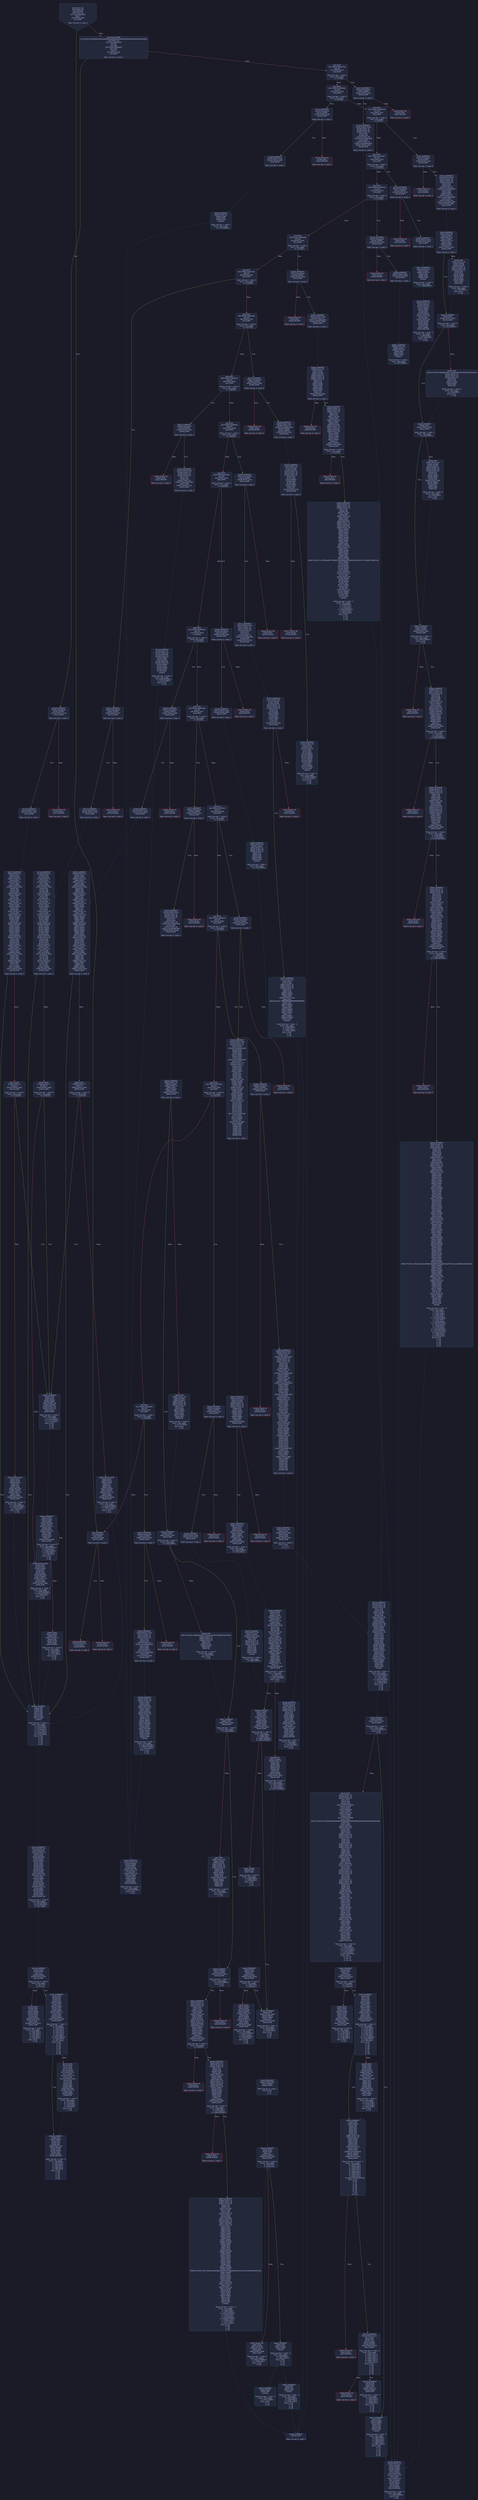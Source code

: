 digraph G {
    node [shape=box, style="filled, rounded", color="#565f89", fontcolor="#c0caf5", fontname="Helvetica", fillcolor="#24283b"];
    edge [color="#414868", fontcolor="#c0caf5", fontname="Helvetica"];
    bgcolor="#1a1b26";
    0 [ label = "[00] PUSH1 60
[02] PUSH1 40
[04] MSTORE
[05] PUSH1 04
[07] CALLDATASIZE
[08] LT
[09] PUSH2 00fb
[0c] JUMPI

Stack size req: 0, sizeΔ: 0
" shape = invhouse]
    1 [ label = "[0d] PUSH4 ffffffff
[12] PUSH29 0100000000000000000000000000000000000000000000000000000000
[30] PUSH1 00
[32] CALLDATALOAD
[33] DIV
[34] AND
[35] PUSH4 06fdde03
[3a] DUP2
[3b] EQ
[3c] PUSH2 010d
[3f] JUMPI

Stack size req: 0, sizeΔ: 1
"]
    2 [ label = "[40] DUP1
[41] PUSH4 095ea7b3
[46] EQ
[47] PUSH2 0197
[4a] JUMPI

Stack size req: 1, sizeΔ: 0
Entry->Op usage:
	0->70:EQ:1
"]
    3 [ label = "[4b] DUP1
[4c] PUSH4 18160ddd
[51] EQ
[52] PUSH2 01cd
[55] JUMPI

Stack size req: 1, sizeΔ: 0
Entry->Op usage:
	0->81:EQ:1
"]
    4 [ label = "[56] DUP1
[57] PUSH4 23b872dd
[5c] EQ
[5d] PUSH2 01f2
[60] JUMPI

Stack size req: 1, sizeΔ: 0
Entry->Op usage:
	0->92:EQ:1
"]
    5 [ label = "[61] DUP1
[62] PUSH4 313ce567
[67] EQ
[68] PUSH2 021a
[6b] JUMPI

Stack size req: 1, sizeΔ: 0
Entry->Op usage:
	0->103:EQ:1
"]
    6 [ label = "[6c] DUP1
[6d] PUSH4 41dbb51e
[72] EQ
[73] PUSH2 0243
[76] JUMPI

Stack size req: 1, sizeΔ: 0
Entry->Op usage:
	0->114:EQ:1
"]
    7 [ label = "[77] DUP1
[78] PUSH4 42966c68
[7d] EQ
[7e] PUSH2 0256
[81] JUMPI

Stack size req: 1, sizeΔ: 0
Entry->Op usage:
	0->125:EQ:1
"]
    8 [ label = "[82] DUP1
[83] PUSH4 5a3b7e42
[88] EQ
[89] PUSH2 026c
[8c] JUMPI

Stack size req: 1, sizeΔ: 0
Entry->Op usage:
	0->136:EQ:1
"]
    9 [ label = "[8d] DUP1
[8e] PUSH4 64eda74b
[93] EQ
[94] PUSH2 027f
[97] JUMPI

Stack size req: 1, sizeΔ: 0
Entry->Op usage:
	0->147:EQ:1
"]
    10 [ label = "[98] DUP1
[99] PUSH4 70a08231
[9e] EQ
[9f] PUSH2 0297
[a2] JUMPI

Stack size req: 1, sizeΔ: 0
Entry->Op usage:
	0->158:EQ:1
"]
    11 [ label = "[a3] DUP1
[a4] PUSH4 8348bfb9
[a9] EQ
[aa] PUSH2 02b6
[ad] JUMPI

Stack size req: 1, sizeΔ: 0
Entry->Op usage:
	0->169:EQ:1
"]
    12 [ label = "[ae] DUP1
[af] PUSH4 8da5cb5b
[b4] EQ
[b5] PUSH2 02d5
[b8] JUMPI

Stack size req: 1, sizeΔ: 0
Entry->Op usage:
	0->180:EQ:1
"]
    13 [ label = "[b9] DUP1
[ba] PUSH4 95d89b41
[bf] EQ
[c0] PUSH2 0304
[c3] JUMPI

Stack size req: 1, sizeΔ: 0
Entry->Op usage:
	0->191:EQ:1
"]
    14 [ label = "[c4] DUP1
[c5] PUSH4 a9059cbb
[ca] EQ
[cb] PUSH2 0317
[ce] JUMPI

Stack size req: 1, sizeΔ: 0
Entry->Op usage:
	0->202:EQ:1
"]
    15 [ label = "[cf] DUP1
[d0] PUSH4 c47f0027
[d5] EQ
[d6] PUSH2 0339
[d9] JUMPI

Stack size req: 1, sizeΔ: 0
Entry->Op usage:
	0->213:EQ:1
"]
    16 [ label = "[da] DUP1
[db] PUSH4 cae9ca51
[e0] EQ
[e1] PUSH2 038a
[e4] JUMPI

Stack size req: 1, sizeΔ: 0
Entry->Op usage:
	0->224:EQ:1
"]
    17 [ label = "[e5] DUP1
[e6] PUSH4 d2f1f189
[eb] EQ
[ec] PUSH2 03ef
[ef] JUMPI

Stack size req: 1, sizeΔ: 0
Entry->Op usage:
	0->235:EQ:1
"]
    18 [ label = "[f0] DUP1
[f1] PUSH4 dd62ed3e
[f6] EQ
[f7] PUSH2 0402
[fa] JUMPI

Stack size req: 1, sizeΔ: 0
Entry->Op usage:
	0->246:EQ:1
"]
    19 [ label = "[fb] JUMPDEST
[fc] CALLVALUE
[fd] ISZERO
[fe] PUSH2 0106
[0101] JUMPI

Stack size req: 0, sizeΔ: 0
"]
    20 [ label = "[0102] PUSH1 00
[0104] DUP1
[0105] REVERT

Stack size req: 0, sizeΔ: 0
" color = "red"]
    21 [ label = "[0106] JUMPDEST
[0107] PUSH1 00
[0109] DUP1
[010a] REVERT

Stack size req: 0, sizeΔ: 0
" color = "red"]
    22 [ label = "[010b] JUMPDEST
[010c] STOP

Stack size req: 0, sizeΔ: 0
" color = "darkblue"]
    23 [ label = "[010d] JUMPDEST
[010e] CALLVALUE
[010f] ISZERO
[0110] PUSH2 0118
[0113] JUMPI

Stack size req: 0, sizeΔ: 0
"]
    24 [ label = "[0114] PUSH1 00
[0116] DUP1
[0117] REVERT

Stack size req: 0, sizeΔ: 0
" color = "red"]
    25 [ label = "[0118] JUMPDEST
[0119] PUSH2 0120
[011c] PUSH2 0427
[011f] JUMP

Stack size req: 0, sizeΔ: 1
"]
    26 [ label = "[0120] JUMPDEST
[0121] PUSH1 40
[0123] MLOAD
[0124] PUSH1 20
[0126] DUP1
[0127] DUP3
[0128] MSTORE
[0129] DUP2
[012a] SWAP1
[012b] DUP2
[012c] ADD
[012d] DUP4
[012e] DUP2
[012f] DUP2
[0130] MLOAD
[0131] DUP2
[0132] MSTORE
[0133] PUSH1 20
[0135] ADD
[0136] SWAP2
[0137] POP
[0138] DUP1
[0139] MLOAD
[013a] SWAP1
[013b] PUSH1 20
[013d] ADD
[013e] SWAP1
[013f] DUP1
[0140] DUP4
[0141] DUP4
[0142] PUSH1 00

Stack size req: 1, sizeΔ: 9
Entry->Op usage:
	0->304:MLOAD:0
	0->313:MLOAD:0
	0->317:ADD:1
"]
    27 [ label = "[0144] JUMPDEST
[0145] DUP4
[0146] DUP2
[0147] LT
[0148] ISZERO
[0149] PUSH2 015c
[014c] JUMPI

Stack size req: 4, sizeΔ: 0
Entry->Op usage:
	0->327:LT:0
	3->327:LT:1
"]
    28 [ label = "[014d] DUP1
[014e] DUP3
[014f] ADD
[0150] MLOAD
[0151] DUP4
[0152] DUP3
[0153] ADD
[0154] MSTORE
[0155] PUSH1 20
[0157] ADD
[0158] PUSH2 0144
[015b] JUMP

Stack size req: 3, sizeΔ: 0
Entry->Op usage:
	0->335:ADD:1
	0->339:ADD:0
	0->343:ADD:1
	1->335:ADD:0
	2->339:ADD:1
Entry->Exit:
	0->😵
"]
    29 [ label = "[015c] JUMPDEST
[015d] POP
[015e] POP
[015f] POP
[0160] POP
[0161] SWAP1
[0162] POP
[0163] SWAP1
[0164] DUP2
[0165] ADD
[0166] SWAP1
[0167] PUSH1 1f
[0169] AND
[016a] DUP1
[016b] ISZERO
[016c] PUSH2 0189
[016f] JUMPI

Stack size req: 7, sizeΔ: -5
Entry->Op usage:
	0->349:POP:0
	1->350:POP:0
	2->351:POP:0
	3->352:POP:0
	4->357:ADD:0
	4->361:AND:1
	4->363:ISZERO:0
	5->354:POP:0
	6->357:ADD:1
Entry->Exit:
	0->😵
	1->😵
	2->😵
	3->😵
	4->0
	5->😵
	6->😵
"]
    30 [ label = "[0170] DUP1
[0171] DUP3
[0172] SUB
[0173] DUP1
[0174] MLOAD
[0175] PUSH1 01
[0177] DUP4
[0178] PUSH1 20
[017a] SUB
[017b] PUSH2 0100
[017e] EXP
[017f] SUB
[0180] NOT
[0181] AND
[0182] DUP2
[0183] MSTORE
[0184] PUSH1 20
[0186] ADD
[0187] SWAP2
[0188] POP

Stack size req: 2, sizeΔ: 0
Entry->Op usage:
	0->370:SUB:1
	0->378:SUB:1
	1->370:SUB:0
	1->392:POP:0
Entry->Exit:
	1->😵
"]
    31 [ label = "[0189] JUMPDEST
[018a] POP
[018b] SWAP3
[018c] POP
[018d] POP
[018e] POP
[018f] PUSH1 40
[0191] MLOAD
[0192] DUP1
[0193] SWAP2
[0194] SUB
[0195] SWAP1
[0196] RETURN

Stack size req: 5, sizeΔ: -5
Entry->Op usage:
	0->394:POP:0
	1->404:SUB:0
	2->397:POP:0
	3->398:POP:0
	4->396:POP:0
Entry->Exit:
	0->😵
	1->😵
	2->😵
	3->😵
	4->😵
" color = "darkblue"]
    32 [ label = "[0197] JUMPDEST
[0198] CALLVALUE
[0199] ISZERO
[019a] PUSH2 01a2
[019d] JUMPI

Stack size req: 0, sizeΔ: 0
"]
    33 [ label = "[019e] PUSH1 00
[01a0] DUP1
[01a1] REVERT

Stack size req: 0, sizeΔ: 0
" color = "red"]
    34 [ label = "[01a2] JUMPDEST
[01a3] PUSH2 01b9
[01a6] PUSH1 01
[01a8] PUSH1 a0
[01aa] PUSH1 02
[01ac] EXP
[01ad] SUB
[01ae] PUSH1 04
[01b0] CALLDATALOAD
[01b1] AND
[01b2] PUSH1 24
[01b4] CALLDATALOAD
[01b5] PUSH2 04c5
[01b8] JUMP

Stack size req: 0, sizeΔ: 3
"]
    35 [ label = "[01b9] JUMPDEST
[01ba] PUSH1 40
[01bc] MLOAD
[01bd] SWAP1
[01be] ISZERO
[01bf] ISZERO
[01c0] DUP2
[01c1] MSTORE
[01c2] PUSH1 20
[01c4] ADD
[01c5] PUSH1 40
[01c7] MLOAD
[01c8] DUP1
[01c9] SWAP2
[01ca] SUB
[01cb] SWAP1
[01cc] RETURN

Stack size req: 1, sizeΔ: -1
Entry->Op usage:
	0->446:ISZERO:0
Entry->Exit:
	0->😵
" color = "darkblue"]
    36 [ label = "[01cd] JUMPDEST
[01ce] CALLVALUE
[01cf] ISZERO
[01d0] PUSH2 01d8
[01d3] JUMPI

Stack size req: 0, sizeΔ: 0
"]
    37 [ label = "[01d4] PUSH1 00
[01d6] DUP1
[01d7] REVERT

Stack size req: 0, sizeΔ: 0
" color = "red"]
    38 [ label = "[01d8] JUMPDEST
[01d9] PUSH2 01e0
[01dc] PUSH2 04f5
[01df] JUMP

Stack size req: 0, sizeΔ: 1
"]
    39 [ label = "[01e0] JUMPDEST
[01e1] PUSH1 40
[01e3] MLOAD
[01e4] SWAP1
[01e5] DUP2
[01e6] MSTORE
[01e7] PUSH1 20
[01e9] ADD
[01ea] PUSH1 40
[01ec] MLOAD
[01ed] DUP1
[01ee] SWAP2
[01ef] SUB
[01f0] SWAP1
[01f1] RETURN

Stack size req: 1, sizeΔ: -1
Entry->Op usage:
	0->486:MSTORE:1
Entry->Exit:
	0->😵
" color = "darkblue"]
    40 [ label = "[01f2] JUMPDEST
[01f3] CALLVALUE
[01f4] ISZERO
[01f5] PUSH2 01fd
[01f8] JUMPI

Stack size req: 0, sizeΔ: 0
"]
    41 [ label = "[01f9] PUSH1 00
[01fb] DUP1
[01fc] REVERT

Stack size req: 0, sizeΔ: 0
" color = "red"]
    42 [ label = "[01fd] JUMPDEST
[01fe] PUSH2 01b9
[0201] PUSH1 01
[0203] PUSH1 a0
[0205] PUSH1 02
[0207] EXP
[0208] SUB
[0209] PUSH1 04
[020b] CALLDATALOAD
[020c] DUP2
[020d] AND
[020e] SWAP1
[020f] PUSH1 24
[0211] CALLDATALOAD
[0212] AND
[0213] PUSH1 44
[0215] CALLDATALOAD
[0216] PUSH2 04fb
[0219] JUMP

Stack size req: 0, sizeΔ: 4
"]
    43 [ label = "[021a] JUMPDEST
[021b] CALLVALUE
[021c] ISZERO
[021d] PUSH2 0225
[0220] JUMPI

Stack size req: 0, sizeΔ: 0
"]
    44 [ label = "[0221] PUSH1 00
[0223] DUP1
[0224] REVERT

Stack size req: 0, sizeΔ: 0
" color = "red"]
    45 [ label = "[0225] JUMPDEST
[0226] PUSH2 022d
[0229] PUSH2 067c
[022c] JUMP

Stack size req: 0, sizeΔ: 1
"]
    46 [ label = "[022d] JUMPDEST
[022e] PUSH1 40
[0230] MLOAD
[0231] PUSH1 ff
[0233] SWAP1
[0234] SWAP2
[0235] AND
[0236] DUP2
[0237] MSTORE
[0238] PUSH1 20
[023a] ADD
[023b] PUSH1 40
[023d] MLOAD
[023e] DUP1
[023f] SWAP2
[0240] SUB
[0241] SWAP1
[0242] RETURN

Stack size req: 1, sizeΔ: -1
Entry->Op usage:
	0->565:AND:0
	0->567:MSTORE:1
Entry->Exit:
	0->😵
" color = "darkblue"]
    47 [ label = "[0243] JUMPDEST
[0244] CALLVALUE
[0245] ISZERO
[0246] PUSH2 024e
[0249] JUMPI

Stack size req: 0, sizeΔ: 0
"]
    48 [ label = "[024a] PUSH1 00
[024c] DUP1
[024d] REVERT

Stack size req: 0, sizeΔ: 0
" color = "red"]
    49 [ label = "[024e] JUMPDEST
[024f] PUSH2 01b9
[0252] PUSH2 0685
[0255] JUMP

Stack size req: 0, sizeΔ: 1
"]
    50 [ label = "[0256] JUMPDEST
[0257] CALLVALUE
[0258] ISZERO
[0259] PUSH2 0261
[025c] JUMPI

Stack size req: 0, sizeΔ: 0
"]
    51 [ label = "[025d] PUSH1 00
[025f] DUP1
[0260] REVERT

Stack size req: 0, sizeΔ: 0
" color = "red"]
    52 [ label = "[0261] JUMPDEST
[0262] PUSH2 01b9
[0265] PUSH1 04
[0267] CALLDATALOAD
[0268] PUSH2 068e
[026b] JUMP

Stack size req: 0, sizeΔ: 2
"]
    53 [ label = "[026c] JUMPDEST
[026d] CALLVALUE
[026e] ISZERO
[026f] PUSH2 0277
[0272] JUMPI

Stack size req: 0, sizeΔ: 0
"]
    54 [ label = "[0273] PUSH1 00
[0275] DUP1
[0276] REVERT

Stack size req: 0, sizeΔ: 0
" color = "red"]
    55 [ label = "[0277] JUMPDEST
[0278] PUSH2 0120
[027b] PUSH2 0735
[027e] JUMP

Stack size req: 0, sizeΔ: 1
"]
    56 [ label = "[027f] JUMPDEST
[0280] CALLVALUE
[0281] ISZERO
[0282] PUSH2 028a
[0285] JUMPI

Stack size req: 0, sizeΔ: 0
"]
    57 [ label = "[0286] PUSH1 00
[0288] DUP1
[0289] REVERT

Stack size req: 0, sizeΔ: 0
" color = "red"]
    58 [ label = "[028a] JUMPDEST
[028b] PUSH2 010b
[028e] PUSH1 04
[0290] CALLDATALOAD
[0291] ISZERO
[0292] ISZERO
[0293] PUSH2 07a0
[0296] JUMP

Stack size req: 0, sizeΔ: 2
"]
    59 [ label = "[0297] JUMPDEST
[0298] CALLVALUE
[0299] ISZERO
[029a] PUSH2 02a2
[029d] JUMPI

Stack size req: 0, sizeΔ: 0
"]
    60 [ label = "[029e] PUSH1 00
[02a0] DUP1
[02a1] REVERT

Stack size req: 0, sizeΔ: 0
" color = "red"]
    61 [ label = "[02a2] JUMPDEST
[02a3] PUSH2 01e0
[02a6] PUSH1 01
[02a8] PUSH1 a0
[02aa] PUSH1 02
[02ac] EXP
[02ad] SUB
[02ae] PUSH1 04
[02b0] CALLDATALOAD
[02b1] AND
[02b2] PUSH2 07ce
[02b5] JUMP

Stack size req: 0, sizeΔ: 2
"]
    62 [ label = "[02b6] JUMPDEST
[02b7] CALLVALUE
[02b8] ISZERO
[02b9] PUSH2 02c1
[02bc] JUMPI

Stack size req: 0, sizeΔ: 0
"]
    63 [ label = "[02bd] PUSH1 00
[02bf] DUP1
[02c0] REVERT

Stack size req: 0, sizeΔ: 0
" color = "red"]
    64 [ label = "[02c1] JUMPDEST
[02c2] PUSH2 010b
[02c5] PUSH1 01
[02c7] PUSH1 a0
[02c9] PUSH1 02
[02cb] EXP
[02cc] SUB
[02cd] PUSH1 04
[02cf] CALLDATALOAD
[02d0] AND
[02d1] PUSH2 07e0
[02d4] JUMP

Stack size req: 0, sizeΔ: 2
"]
    65 [ label = "[02d5] JUMPDEST
[02d6] CALLVALUE
[02d7] ISZERO
[02d8] PUSH2 02e0
[02db] JUMPI

Stack size req: 0, sizeΔ: 0
"]
    66 [ label = "[02dc] PUSH1 00
[02de] DUP1
[02df] REVERT

Stack size req: 0, sizeΔ: 0
" color = "red"]
    67 [ label = "[02e0] JUMPDEST
[02e1] PUSH2 02e8
[02e4] PUSH2 0830
[02e7] JUMP

Stack size req: 0, sizeΔ: 1
"]
    68 [ label = "[02e8] JUMPDEST
[02e9] PUSH1 40
[02eb] MLOAD
[02ec] PUSH1 01
[02ee] PUSH1 a0
[02f0] PUSH1 02
[02f2] EXP
[02f3] SUB
[02f4] SWAP1
[02f5] SWAP2
[02f6] AND
[02f7] DUP2
[02f8] MSTORE
[02f9] PUSH1 20
[02fb] ADD
[02fc] PUSH1 40
[02fe] MLOAD
[02ff] DUP1
[0300] SWAP2
[0301] SUB
[0302] SWAP1
[0303] RETURN

Stack size req: 1, sizeΔ: -1
Entry->Op usage:
	0->758:AND:0
	0->760:MSTORE:1
Entry->Exit:
	0->😵
" color = "darkblue"]
    69 [ label = "[0304] JUMPDEST
[0305] CALLVALUE
[0306] ISZERO
[0307] PUSH2 030f
[030a] JUMPI

Stack size req: 0, sizeΔ: 0
"]
    70 [ label = "[030b] PUSH1 00
[030d] DUP1
[030e] REVERT

Stack size req: 0, sizeΔ: 0
" color = "red"]
    71 [ label = "[030f] JUMPDEST
[0310] PUSH2 0120
[0313] PUSH2 083f
[0316] JUMP

Stack size req: 0, sizeΔ: 1
"]
    72 [ label = "[0317] JUMPDEST
[0318] CALLVALUE
[0319] ISZERO
[031a] PUSH2 0322
[031d] JUMPI

Stack size req: 0, sizeΔ: 0
"]
    73 [ label = "[031e] PUSH1 00
[0320] DUP1
[0321] REVERT

Stack size req: 0, sizeΔ: 0
" color = "red"]
    74 [ label = "[0322] JUMPDEST
[0323] PUSH2 010b
[0326] PUSH1 01
[0328] PUSH1 a0
[032a] PUSH1 02
[032c] EXP
[032d] SUB
[032e] PUSH1 04
[0330] CALLDATALOAD
[0331] AND
[0332] PUSH1 24
[0334] CALLDATALOAD
[0335] PUSH2 08aa
[0338] JUMP

Stack size req: 0, sizeΔ: 3
"]
    75 [ label = "[0339] JUMPDEST
[033a] CALLVALUE
[033b] ISZERO
[033c] PUSH2 0344
[033f] JUMPI

Stack size req: 0, sizeΔ: 0
"]
    76 [ label = "[0340] PUSH1 00
[0342] DUP1
[0343] REVERT

Stack size req: 0, sizeΔ: 0
" color = "red"]
    77 [ label = "[0344] JUMPDEST
[0345] PUSH2 010b
[0348] PUSH1 04
[034a] PUSH1 24
[034c] DUP2
[034d] CALLDATALOAD
[034e] DUP2
[034f] DUP2
[0350] ADD
[0351] SWAP1
[0352] DUP4
[0353] ADD
[0354] CALLDATALOAD
[0355] DUP1
[0356] PUSH1 20
[0358] PUSH1 1f
[035a] DUP3
[035b] ADD
[035c] DUP2
[035d] SWAP1
[035e] DIV
[035f] DUP2
[0360] MUL
[0361] ADD
[0362] PUSH1 40
[0364] MLOAD
[0365] SWAP1
[0366] DUP2
[0367] ADD
[0368] PUSH1 40
[036a] MSTORE
[036b] DUP2
[036c] DUP2
[036d] MSTORE
[036e] SWAP3
[036f] SWAP2
[0370] SWAP1
[0371] PUSH1 20
[0373] DUP5
[0374] ADD
[0375] DUP4
[0376] DUP4
[0377] DUP1
[0378] DUP3
[0379] DUP5
[037a] CALLDATACOPY
[037b] POP
[037c] SWAP5
[037d] SWAP7
[037e] POP
[037f] PUSH2 09d0
[0382] SWAP6
[0383] POP
[0384] POP
[0385] POP
[0386] POP
[0387] POP
[0388] POP
[0389] JUMP

Stack size req: 0, sizeΔ: 2
"]
    78 [ label = "[038a] JUMPDEST
[038b] CALLVALUE
[038c] ISZERO
[038d] PUSH2 0395
[0390] JUMPI

Stack size req: 0, sizeΔ: 0
"]
    79 [ label = "[0391] PUSH1 00
[0393] DUP1
[0394] REVERT

Stack size req: 0, sizeΔ: 0
" color = "red"]
    80 [ label = "[0395] JUMPDEST
[0396] PUSH2 01b9
[0399] PUSH1 04
[039b] DUP1
[039c] CALLDATALOAD
[039d] PUSH1 01
[039f] PUSH1 a0
[03a1] PUSH1 02
[03a3] EXP
[03a4] SUB
[03a5] AND
[03a6] SWAP1
[03a7] PUSH1 24
[03a9] DUP1
[03aa] CALLDATALOAD
[03ab] SWAP2
[03ac] SWAP1
[03ad] PUSH1 64
[03af] SWAP1
[03b0] PUSH1 44
[03b2] CALLDATALOAD
[03b3] SWAP1
[03b4] DUP2
[03b5] ADD
[03b6] SWAP1
[03b7] DUP4
[03b8] ADD
[03b9] CALLDATALOAD
[03ba] DUP1
[03bb] PUSH1 20
[03bd] PUSH1 1f
[03bf] DUP3
[03c0] ADD
[03c1] DUP2
[03c2] SWAP1
[03c3] DIV
[03c4] DUP2
[03c5] MUL
[03c6] ADD
[03c7] PUSH1 40
[03c9] MLOAD
[03ca] SWAP1
[03cb] DUP2
[03cc] ADD
[03cd] PUSH1 40
[03cf] MSTORE
[03d0] DUP2
[03d1] DUP2
[03d2] MSTORE
[03d3] SWAP3
[03d4] SWAP2
[03d5] SWAP1
[03d6] PUSH1 20
[03d8] DUP5
[03d9] ADD
[03da] DUP4
[03db] DUP4
[03dc] DUP1
[03dd] DUP3
[03de] DUP5
[03df] CALLDATACOPY
[03e0] POP
[03e1] SWAP5
[03e2] SWAP7
[03e3] POP
[03e4] PUSH2 0a02
[03e7] SWAP6
[03e8] POP
[03e9] POP
[03ea] POP
[03eb] POP
[03ec] POP
[03ed] POP
[03ee] JUMP

Stack size req: 0, sizeΔ: 4
"]
    81 [ label = "[03ef] JUMPDEST
[03f0] CALLVALUE
[03f1] ISZERO
[03f2] PUSH2 03fa
[03f5] JUMPI

Stack size req: 0, sizeΔ: 0
"]
    82 [ label = "[03f6] PUSH1 00
[03f8] DUP1
[03f9] REVERT

Stack size req: 0, sizeΔ: 0
" color = "red"]
    83 [ label = "[03fa] JUMPDEST
[03fb] PUSH2 02e8
[03fe] PUSH2 0b34
[0401] JUMP

Stack size req: 0, sizeΔ: 1
"]
    84 [ label = "[0402] JUMPDEST
[0403] CALLVALUE
[0404] ISZERO
[0405] PUSH2 040d
[0408] JUMPI

Stack size req: 0, sizeΔ: 0
"]
    85 [ label = "[0409] PUSH1 00
[040b] DUP1
[040c] REVERT

Stack size req: 0, sizeΔ: 0
" color = "red"]
    86 [ label = "[040d] JUMPDEST
[040e] PUSH2 01e0
[0411] PUSH1 01
[0413] PUSH1 a0
[0415] PUSH1 02
[0417] EXP
[0418] SUB
[0419] PUSH1 04
[041b] CALLDATALOAD
[041c] DUP2
[041d] AND
[041e] SWAP1
[041f] PUSH1 24
[0421] CALLDATALOAD
[0422] AND
[0423] PUSH2 0b48
[0426] JUMP

Stack size req: 0, sizeΔ: 3
"]
    87 [ label = "[0427] JUMPDEST
[0428] PUSH1 02
[042a] DUP1
[042b] SLOAD
[042c] PUSH1 01
[042e] DUP2
[042f] PUSH1 01
[0431] AND
[0432] ISZERO
[0433] PUSH2 0100
[0436] MUL
[0437] SUB
[0438] AND
[0439] PUSH1 02
[043b] SWAP1
[043c] DIV
[043d] DUP1
[043e] PUSH1 1f
[0440] ADD
[0441] PUSH1 20
[0443] DUP1
[0444] SWAP2
[0445] DIV
[0446] MUL
[0447] PUSH1 20
[0449] ADD
[044a] PUSH1 40
[044c] MLOAD
[044d] SWAP1
[044e] DUP2
[044f] ADD
[0450] PUSH1 40
[0452] MSTORE
[0453] DUP1
[0454] SWAP3
[0455] SWAP2
[0456] SWAP1
[0457] DUP2
[0458] DUP2
[0459] MSTORE
[045a] PUSH1 20
[045c] ADD
[045d] DUP3
[045e] DUP1
[045f] SLOAD
[0460] PUSH1 01
[0462] DUP2
[0463] PUSH1 01
[0465] AND
[0466] ISZERO
[0467] PUSH2 0100
[046a] MUL
[046b] SUB
[046c] AND
[046d] PUSH1 02
[046f] SWAP1
[0470] DIV
[0471] DUP1
[0472] ISZERO
[0473] PUSH2 04bd
[0476] JUMPI

Stack size req: 0, sizeΔ: 6
"]
    88 [ label = "[0477] DUP1
[0478] PUSH1 1f
[047a] LT
[047b] PUSH2 0492
[047e] JUMPI

Stack size req: 1, sizeΔ: 0
Entry->Op usage:
	0->1146:LT:1
"]
    89 [ label = "[047f] PUSH2 0100
[0482] DUP1
[0483] DUP4
[0484] SLOAD
[0485] DIV
[0486] MUL
[0487] DUP4
[0488] MSTORE
[0489] SWAP2
[048a] PUSH1 20
[048c] ADD
[048d] SWAP2
[048e] PUSH2 04bd
[0491] JUMP

Stack size req: 3, sizeΔ: 0
Entry->Op usage:
	1->1156:SLOAD:0
	2->1160:MSTORE:0
	2->1164:ADD:1
Entry->Exit:
	2->😵
"]
    90 [ label = "[0492] JUMPDEST
[0493] DUP3
[0494] ADD
[0495] SWAP2
[0496] SWAP1
[0497] PUSH1 00
[0499] MSTORE
[049a] PUSH1 20
[049c] PUSH1 00
[049e] SHA3
[049f] SWAP1

Stack size req: 3, sizeΔ: 0
Entry->Op usage:
	0->1172:ADD:1
	1->1177:MSTORE:1
	2->1172:ADD:0
Entry->Exit:
	0->😵
	1->😵
	2->0
"]
    91 [ label = "[04a0] JUMPDEST
[04a1] DUP2
[04a2] SLOAD
[04a3] DUP2
[04a4] MSTORE
[04a5] SWAP1
[04a6] PUSH1 01
[04a8] ADD
[04a9] SWAP1
[04aa] PUSH1 20
[04ac] ADD
[04ad] DUP1
[04ae] DUP4
[04af] GT
[04b0] PUSH2 04a0
[04b3] JUMPI

Stack size req: 3, sizeΔ: 0
Entry->Op usage:
	0->1188:MSTORE:0
	0->1196:ADD:1
	1->1186:SLOAD:0
	1->1192:ADD:1
	2->1199:GT:0
Entry->Exit:
	0->😵
	1->😵
"]
    92 [ label = "[04b4] DUP3
[04b5] SWAP1
[04b6] SUB
[04b7] PUSH1 1f
[04b9] AND
[04ba] DUP3
[04bb] ADD
[04bc] SWAP2

Stack size req: 3, sizeΔ: 0
Entry->Op usage:
	0->1206:SUB:0
	2->1206:SUB:1
	2->1211:ADD:0
Entry->Exit:
	0->😵
	2->0
"]
    93 [ label = "[04bd] JUMPDEST
[04be] POP
[04bf] POP
[04c0] POP
[04c1] POP
[04c2] POP
[04c3] DUP2
[04c4] JUMP
Indirect!

Stack size req: 7, sizeΔ: -5
Entry->Op usage:
	0->1214:POP:0
	1->1215:POP:0
	2->1216:POP:0
	3->1217:POP:0
	4->1218:POP:0
	6->1220:JUMP:0
Entry->Exit:
	0->😵
	1->😵
	2->😵
	3->😵
	4->😵
" color = "teal"]
    94 [ label = "[04c5] JUMPDEST
[04c6] PUSH1 01
[04c8] PUSH1 a0
[04ca] PUSH1 02
[04cc] EXP
[04cd] SUB
[04ce] CALLER
[04cf] DUP2
[04d0] AND
[04d1] PUSH1 00
[04d3] SWAP1
[04d4] DUP2
[04d5] MSTORE
[04d6] PUSH1 08
[04d8] PUSH1 20
[04da] SWAP1
[04db] DUP2
[04dc] MSTORE
[04dd] PUSH1 40
[04df] DUP1
[04e0] DUP4
[04e1] SHA3
[04e2] SWAP4
[04e3] DUP7
[04e4] AND
[04e5] DUP4
[04e6] MSTORE
[04e7] SWAP3
[04e8] SWAP1
[04e9] MSTORE
[04ea] SHA3
[04eb] DUP2
[04ec] SWAP1
[04ed] SSTORE
[04ee] PUSH1 01
[04f0] SWAP3
[04f1] SWAP2
[04f2] POP
[04f3] POP
[04f4] JUMP
Indirect!

Stack size req: 3, sizeΔ: -2
Entry->Op usage:
	0->1261:SSTORE:1
	0->1267:POP:0
	1->1252:AND:0
	1->1254:MSTORE:1
	1->1266:POP:0
	2->1268:JUMP:0
Entry->Exit:
	0->😵
	1->😵
	2->😵
" color = "teal"]
    95 [ label = "[04f5] JUMPDEST
[04f6] PUSH1 05
[04f8] SLOAD
[04f9] DUP2
[04fa] JUMP
Indirect!

Stack size req: 1, sizeΔ: 1
Entry->Op usage:
	0->1274:JUMP:0
" color = "teal"]
    96 [ label = "[04fb] JUMPDEST
[04fc] PUSH1 06
[04fe] SLOAD
[04ff] PUSH1 00
[0501] SWAP1
[0502] PUSH1 ff
[0504] AND
[0505] ISZERO
[0506] DUP1
[0507] PUSH2 051e
[050a] JUMPI

Stack size req: 0, sizeΔ: 2
"]
    97 [ label = "[050b] POP
[050c] PUSH1 00
[050e] SLOAD
[050f] CALLER
[0510] PUSH1 01
[0512] PUSH1 a0
[0514] PUSH1 02
[0516] EXP
[0517] SUB
[0518] SWAP1
[0519] DUP2
[051a] AND
[051b] SWAP2
[051c] AND
[051d] EQ

Stack size req: 1, sizeΔ: 0
Entry->Op usage:
	0->1291:POP:0
Entry->Exit:
	0->😵
"]
    98 [ label = "[051e] JUMPDEST
[051f] DUP1
[0520] PUSH2 0545
[0523] JUMPI

Stack size req: 1, sizeΔ: 0
Entry->Op usage:
	0->1315:JUMPI:1
"]
    99 [ label = "[0524] POP
[0525] PUSH20 0a6d9df476577c0d4a24eb50220fad007e444db8
[053a] PUSH1 01
[053c] PUSH1 a0
[053e] PUSH1 02
[0540] EXP
[0541] SUB
[0542] CALLER
[0543] AND
[0544] EQ

Stack size req: 1, sizeΔ: 0
Entry->Op usage:
	0->1316:POP:0
Entry->Exit:
	0->😵
"]
    100 [ label = "[0545] JUMPDEST
[0546] DUP1
[0547] PUSH2 0563
[054a] JUMPI

Stack size req: 1, sizeΔ: 0
Entry->Op usage:
	0->1354:JUMPI:1
"]
    101 [ label = "[054b] POP
[054c] PUSH1 06
[054e] SLOAD
[054f] CALLER
[0550] PUSH1 01
[0552] PUSH1 a0
[0554] PUSH1 02
[0556] EXP
[0557] SUB
[0558] SWAP1
[0559] DUP2
[055a] AND
[055b] PUSH2 0100
[055e] SWAP1
[055f] SWAP3
[0560] DIV
[0561] AND
[0562] EQ

Stack size req: 1, sizeΔ: 0
Entry->Op usage:
	0->1355:POP:0
Entry->Exit:
	0->😵
"]
    102 [ label = "[0563] JUMPDEST
[0564] ISZERO
[0565] ISZERO
[0566] PUSH2 056e
[0569] JUMPI

Stack size req: 1, sizeΔ: -1
Entry->Op usage:
	0->1380:ISZERO:0
Entry->Exit:
	0->😵
"]
    103 [ label = "[056a] PUSH1 00
[056c] DUP1
[056d] REVERT

Stack size req: 0, sizeΔ: 0
" color = "red"]
    104 [ label = "[056e] JUMPDEST
[056f] PUSH1 01
[0571] PUSH1 a0
[0573] PUSH1 02
[0575] EXP
[0576] SUB
[0577] DUP5
[0578] AND
[0579] PUSH1 00
[057b] SWAP1
[057c] DUP2
[057d] MSTORE
[057e] PUSH1 07
[0580] PUSH1 20
[0582] MSTORE
[0583] PUSH1 40
[0585] SWAP1
[0586] SHA3
[0587] SLOAD
[0588] DUP3
[0589] SWAP1
[058a] LT
[058b] ISZERO
[058c] PUSH2 0594
[058f] JUMPI

Stack size req: 4, sizeΔ: 0
Entry->Op usage:
	1->1418:LT:1
	3->1400:AND:0
	3->1405:MSTORE:1
"]
    105 [ label = "[0590] PUSH1 00
[0592] DUP1
[0593] REVERT

Stack size req: 0, sizeΔ: 0
" color = "red"]
    106 [ label = "[0594] JUMPDEST
[0595] PUSH1 01
[0597] PUSH1 a0
[0599] PUSH1 02
[059b] EXP
[059c] SUB
[059d] DUP4
[059e] AND
[059f] PUSH1 00
[05a1] SWAP1
[05a2] DUP2
[05a3] MSTORE
[05a4] PUSH1 07
[05a6] PUSH1 20
[05a8] MSTORE
[05a9] PUSH1 40
[05ab] SWAP1
[05ac] SHA3
[05ad] SLOAD
[05ae] DUP3
[05af] DUP2
[05b0] ADD
[05b1] LT
[05b2] ISZERO
[05b3] PUSH2 05bb
[05b6] JUMPI

Stack size req: 3, sizeΔ: 0
Entry->Op usage:
	1->1456:ADD:1
	2->1438:AND:0
	2->1443:MSTORE:1
"]
    107 [ label = "[05b7] PUSH1 00
[05b9] DUP1
[05ba] REVERT

Stack size req: 0, sizeΔ: 0
" color = "red"]
    108 [ label = "[05bb] JUMPDEST
[05bc] PUSH1 01
[05be] PUSH1 a0
[05c0] PUSH1 02
[05c2] EXP
[05c3] SUB
[05c4] DUP1
[05c5] DUP6
[05c6] AND
[05c7] PUSH1 00
[05c9] SWAP1
[05ca] DUP2
[05cb] MSTORE
[05cc] PUSH1 08
[05ce] PUSH1 20
[05d0] SWAP1
[05d1] DUP2
[05d2] MSTORE
[05d3] PUSH1 40
[05d5] DUP1
[05d6] DUP4
[05d7] SHA3
[05d8] CALLER
[05d9] SWAP1
[05da] SWAP5
[05db] AND
[05dc] DUP4
[05dd] MSTORE
[05de] SWAP3
[05df] SWAP1
[05e0] MSTORE
[05e1] SHA3
[05e2] SLOAD
[05e3] DUP3
[05e4] GT
[05e5] ISZERO
[05e6] PUSH2 05ee
[05e9] JUMPI

Stack size req: 4, sizeΔ: 0
Entry->Op usage:
	1->1508:GT:0
	3->1478:AND:0
	3->1483:MSTORE:1
"]
    109 [ label = "[05ea] PUSH1 00
[05ec] DUP1
[05ed] REVERT

Stack size req: 0, sizeΔ: 0
" color = "red"]
    110 [ label = "[05ee] JUMPDEST
[05ef] PUSH1 01
[05f1] PUSH1 a0
[05f3] PUSH1 02
[05f5] EXP
[05f6] SUB
[05f7] DUP1
[05f8] DUP6
[05f9] AND
[05fa] PUSH1 00
[05fc] DUP2
[05fd] DUP2
[05fe] MSTORE
[05ff] PUSH1 07
[0601] PUSH1 20
[0603] SWAP1
[0604] DUP2
[0605] MSTORE
[0606] PUSH1 40
[0608] DUP1
[0609] DUP4
[060a] SHA3
[060b] DUP1
[060c] SLOAD
[060d] DUP9
[060e] SWAP1
[060f] SUB
[0610] SWAP1
[0611] SSTORE
[0612] DUP8
[0613] DUP6
[0614] AND
[0615] DUP1
[0616] DUP5
[0617] MSTORE
[0618] DUP2
[0619] DUP5
[061a] SHA3
[061b] DUP1
[061c] SLOAD
[061d] DUP10
[061e] ADD
[061f] SWAP1
[0620] SSTORE
[0621] DUP5
[0622] DUP5
[0623] MSTORE
[0624] PUSH1 08
[0626] DUP4
[0627] MSTORE
[0628] DUP2
[0629] DUP5
[062a] SHA3
[062b] CALLER
[062c] SWAP1
[062d] SWAP7
[062e] AND
[062f] DUP5
[0630] MSTORE
[0631] SWAP5
[0632] SWAP1
[0633] SWAP2
[0634] MSTORE
[0635] SWAP1
[0636] DUP2
[0637] SWAP1
[0638] SHA3
[0639] DUP1
[063a] SLOAD
[063b] DUP7
[063c] SWAP1
[063d] SUB
[063e] SWAP1
[063f] SSTORE
[0640] PUSH32 ddf252ad1be2c89b69c2b068fc378daa952ba7f163c4a11628f55a4df523b3ef
[0661] SWAP1
[0662] DUP6
[0663] SWAP1
[0664] MLOAD
[0665] SWAP1
[0666] DUP2
[0667] MSTORE
[0668] PUSH1 20
[066a] ADD
[066b] PUSH1 40
[066d] MLOAD
[066e] DUP1
[066f] SWAP2
[0670] SUB
[0671] SWAP1
[0672] LOG3
[0673] POP
[0674] PUSH1 01
[0676] SWAP4
[0677] SWAP3
[0678] POP
[0679] POP
[067a] POP
[067b] JUMP
Indirect!

Stack size req: 5, sizeΔ: -4
Entry->Op usage:
	0->1651:POP:0
	1->1551:SUB:1
	1->1566:ADD:0
	1->1597:SUB:1
	1->1639:MSTORE:1
	1->1657:POP:0
	2->1556:AND:1
	2->1559:MSTORE:1
	2->1650:LOG3:4
	2->1658:POP:0
	3->1529:AND:0
	3->1534:MSTORE:1
	3->1571:MSTORE:1
	3->1650:LOG3:3
	3->1656:POP:0
	4->1659:JUMP:0
Entry->Exit:
	0->😵
	1->😵
	2->😵
	3->😵
	4->😵
" color = "teal"]
    111 [ label = "[067c] JUMPDEST
[067d] PUSH1 04
[067f] SLOAD
[0680] PUSH1 ff
[0682] AND
[0683] DUP2
[0684] JUMP
Indirect!

Stack size req: 1, sizeΔ: 1
Entry->Op usage:
	0->1668:JUMP:0
" color = "teal"]
    112 [ label = "[0685] JUMPDEST
[0686] PUSH1 06
[0688] SLOAD
[0689] PUSH1 ff
[068b] AND
[068c] DUP2
[068d] JUMP
Indirect!

Stack size req: 1, sizeΔ: 1
Entry->Op usage:
	0->1677:JUMP:0
" color = "teal"]
    113 [ label = "[068e] JUMPDEST
[068f] PUSH1 00
[0691] DUP1
[0692] SLOAD
[0693] CALLER
[0694] PUSH1 01
[0696] PUSH1 a0
[0698] PUSH1 02
[069a] EXP
[069b] SUB
[069c] SWAP1
[069d] DUP2
[069e] AND
[069f] SWAP2
[06a0] AND
[06a1] EQ
[06a2] PUSH2 06aa
[06a5] JUMPI

Stack size req: 0, sizeΔ: 1
"]
    114 [ label = "[06a6] PUSH1 00
[06a8] DUP1
[06a9] REVERT

Stack size req: 0, sizeΔ: 0
" color = "red"]
    115 [ label = "[06aa] JUMPDEST
[06ab] PUSH1 01
[06ad] PUSH1 a0
[06af] PUSH1 02
[06b1] EXP
[06b2] SUB
[06b3] CALLER
[06b4] AND
[06b5] PUSH1 00
[06b7] SWAP1
[06b8] DUP2
[06b9] MSTORE
[06ba] PUSH1 07
[06bc] PUSH1 20
[06be] MSTORE
[06bf] PUSH1 40
[06c1] SWAP1
[06c2] SHA3
[06c3] SLOAD
[06c4] DUP3
[06c5] SWAP1
[06c6] LT
[06c7] ISZERO
[06c8] PUSH2 06d0
[06cb] JUMPI

Stack size req: 2, sizeΔ: 0
Entry->Op usage:
	1->1734:LT:1
"]
    116 [ label = "[06cc] PUSH1 00
[06ce] DUP1
[06cf] REVERT

Stack size req: 0, sizeΔ: 0
" color = "red"]
    117 [ label = "[06d0] JUMPDEST
[06d1] PUSH1 01
[06d3] PUSH1 a0
[06d5] PUSH1 02
[06d7] EXP
[06d8] SUB
[06d9] CALLER
[06da] AND
[06db] PUSH1 00
[06dd] DUP2
[06de] DUP2
[06df] MSTORE
[06e0] PUSH1 07
[06e2] PUSH1 20
[06e4] MSTORE
[06e5] PUSH1 40
[06e7] SWAP1
[06e8] DUP2
[06e9] SWAP1
[06ea] SHA3
[06eb] DUP1
[06ec] SLOAD
[06ed] DUP6
[06ee] SWAP1
[06ef] SUB
[06f0] SWAP1
[06f1] SSTORE
[06f2] PUSH1 05
[06f4] DUP1
[06f5] SLOAD
[06f6] DUP6
[06f7] SWAP1
[06f8] SUB
[06f9] SWAP1
[06fa] SSTORE
[06fb] PUSH32 cc16f5dbb4873280815c1ee09dbd06736cffcc184412cf7a71a0fdb75d397ca5
[071c] SWAP1
[071d] DUP5
[071e] SWAP1
[071f] MLOAD
[0720] SWAP1
[0721] DUP2
[0722] MSTORE
[0723] PUSH1 20
[0725] ADD
[0726] PUSH1 40
[0728] MLOAD
[0729] DUP1
[072a] SWAP2
[072b] SUB
[072c] SWAP1
[072d] LOG2
[072e] POP
[072f] PUSH1 01
[0731] SWAP2
[0732] SWAP1
[0733] POP
[0734] JUMP
Indirect!

Stack size req: 3, sizeΔ: -2
Entry->Op usage:
	0->1838:POP:0
	1->1775:SUB:1
	1->1784:SUB:1
	1->1826:MSTORE:1
	1->1843:POP:0
	2->1844:JUMP:0
Entry->Exit:
	0->😵
	1->😵
	2->😵
" color = "teal"]
    118 [ label = "[0735] JUMPDEST
[0736] PUSH1 01
[0738] DUP1
[0739] SLOAD
[073a] PUSH1 01
[073c] DUP2
[073d] PUSH1 01
[073f] AND
[0740] ISZERO
[0741] PUSH2 0100
[0744] MUL
[0745] SUB
[0746] AND
[0747] PUSH1 02
[0749] SWAP1
[074a] DIV
[074b] DUP1
[074c] PUSH1 1f
[074e] ADD
[074f] PUSH1 20
[0751] DUP1
[0752] SWAP2
[0753] DIV
[0754] MUL
[0755] PUSH1 20
[0757] ADD
[0758] PUSH1 40
[075a] MLOAD
[075b] SWAP1
[075c] DUP2
[075d] ADD
[075e] PUSH1 40
[0760] MSTORE
[0761] DUP1
[0762] SWAP3
[0763] SWAP2
[0764] SWAP1
[0765] DUP2
[0766] DUP2
[0767] MSTORE
[0768] PUSH1 20
[076a] ADD
[076b] DUP3
[076c] DUP1
[076d] SLOAD
[076e] PUSH1 01
[0770] DUP2
[0771] PUSH1 01
[0773] AND
[0774] ISZERO
[0775] PUSH2 0100
[0778] MUL
[0779] SUB
[077a] AND
[077b] PUSH1 02
[077d] SWAP1
[077e] DIV
[077f] DUP1
[0780] ISZERO
[0781] PUSH2 04bd
[0784] JUMPI

Stack size req: 0, sizeΔ: 6
"]
    119 [ label = "[0785] DUP1
[0786] PUSH1 1f
[0788] LT
[0789] PUSH2 0492
[078c] JUMPI

Stack size req: 1, sizeΔ: 0
Entry->Op usage:
	0->1928:LT:1
"]
    120 [ label = "[078d] PUSH2 0100
[0790] DUP1
[0791] DUP4
[0792] SLOAD
[0793] DIV
[0794] MUL
[0795] DUP4
[0796] MSTORE
[0797] SWAP2
[0798] PUSH1 20
[079a] ADD
[079b] SWAP2
[079c] PUSH2 04bd
[079f] JUMP

Stack size req: 3, sizeΔ: 0
Entry->Op usage:
	1->1938:SLOAD:0
	2->1942:MSTORE:0
	2->1946:ADD:1
Entry->Exit:
	2->😵
"]
    121 [ label = "[07a0] JUMPDEST
[07a1] PUSH1 00
[07a3] SLOAD
[07a4] CALLER
[07a5] PUSH1 01
[07a7] PUSH1 a0
[07a9] PUSH1 02
[07ab] EXP
[07ac] SUB
[07ad] SWAP1
[07ae] DUP2
[07af] AND
[07b0] SWAP2
[07b1] AND
[07b2] EQ
[07b3] PUSH2 07bb
[07b6] JUMPI

Stack size req: 0, sizeΔ: 0
"]
    122 [ label = "[07b7] PUSH1 00
[07b9] DUP1
[07ba] REVERT

Stack size req: 0, sizeΔ: 0
" color = "red"]
    123 [ label = "[07bb] JUMPDEST
[07bc] PUSH1 06
[07be] DUP1
[07bf] SLOAD
[07c0] PUSH1 ff
[07c2] NOT
[07c3] AND
[07c4] SWAP2
[07c5] ISZERO
[07c6] ISZERO
[07c7] SWAP2
[07c8] SWAP1
[07c9] SWAP2
[07ca] OR
[07cb] SWAP1
[07cc] SSTORE
[07cd] JUMP
Indirect!

Stack size req: 2, sizeΔ: -2
Entry->Op usage:
	0->1989:ISZERO:0
	1->1997:JUMP:0
Entry->Exit:
	0->😵
	1->😵
" color = "teal"]
    124 [ label = "[07ce] JUMPDEST
[07cf] PUSH1 07
[07d1] PUSH1 20
[07d3] MSTORE
[07d4] PUSH1 00
[07d6] SWAP1
[07d7] DUP2
[07d8] MSTORE
[07d9] PUSH1 40
[07db] SWAP1
[07dc] SHA3
[07dd] SLOAD
[07de] DUP2
[07df] JUMP
Indirect!

Stack size req: 2, sizeΔ: 0
Entry->Op usage:
	0->2008:MSTORE:1
	1->2015:JUMP:0
Entry->Exit:
	0->😵
" color = "teal"]
    125 [ label = "[07e0] JUMPDEST
[07e1] PUSH1 00
[07e3] SLOAD
[07e4] CALLER
[07e5] PUSH1 01
[07e7] PUSH1 a0
[07e9] PUSH1 02
[07eb] EXP
[07ec] SUB
[07ed] SWAP1
[07ee] DUP2
[07ef] AND
[07f0] SWAP2
[07f1] AND
[07f2] EQ
[07f3] PUSH2 07fb
[07f6] JUMPI

Stack size req: 0, sizeΔ: 0
"]
    126 [ label = "[07f7] PUSH1 00
[07f9] DUP1
[07fa] REVERT

Stack size req: 0, sizeΔ: 0
" color = "red"]
    127 [ label = "[07fb] JUMPDEST
[07fc] PUSH1 06
[07fe] DUP1
[07ff] SLOAD
[0800] PUSH1 01
[0802] PUSH1 a0
[0804] PUSH1 02
[0806] EXP
[0807] SUB
[0808] SWAP1
[0809] SWAP3
[080a] AND
[080b] PUSH2 0100
[080e] MUL
[080f] PUSH21 ffffffffffffffffffffffffffffffffffffffff00
[0825] NOT
[0826] SWAP1
[0827] SWAP3
[0828] AND
[0829] SWAP2
[082a] SWAP1
[082b] SWAP2
[082c] OR
[082d] SWAP1
[082e] SSTORE
[082f] JUMP
Indirect!

Stack size req: 2, sizeΔ: -2
Entry->Op usage:
	0->2058:AND:0
	0->2062:MUL:1
	1->2095:JUMP:0
Entry->Exit:
	0->😵
	1->😵
" color = "teal"]
    128 [ label = "[0830] JUMPDEST
[0831] PUSH1 00
[0833] SLOAD
[0834] PUSH1 01
[0836] PUSH1 a0
[0838] PUSH1 02
[083a] EXP
[083b] SUB
[083c] AND
[083d] DUP2
[083e] JUMP
Indirect!

Stack size req: 1, sizeΔ: 1
Entry->Op usage:
	0->2110:JUMP:0
" color = "teal"]
    129 [ label = "[083f] JUMPDEST
[0840] PUSH1 03
[0842] DUP1
[0843] SLOAD
[0844] PUSH1 01
[0846] DUP2
[0847] PUSH1 01
[0849] AND
[084a] ISZERO
[084b] PUSH2 0100
[084e] MUL
[084f] SUB
[0850] AND
[0851] PUSH1 02
[0853] SWAP1
[0854] DIV
[0855] DUP1
[0856] PUSH1 1f
[0858] ADD
[0859] PUSH1 20
[085b] DUP1
[085c] SWAP2
[085d] DIV
[085e] MUL
[085f] PUSH1 20
[0861] ADD
[0862] PUSH1 40
[0864] MLOAD
[0865] SWAP1
[0866] DUP2
[0867] ADD
[0868] PUSH1 40
[086a] MSTORE
[086b] DUP1
[086c] SWAP3
[086d] SWAP2
[086e] SWAP1
[086f] DUP2
[0870] DUP2
[0871] MSTORE
[0872] PUSH1 20
[0874] ADD
[0875] DUP3
[0876] DUP1
[0877] SLOAD
[0878] PUSH1 01
[087a] DUP2
[087b] PUSH1 01
[087d] AND
[087e] ISZERO
[087f] PUSH2 0100
[0882] MUL
[0883] SUB
[0884] AND
[0885] PUSH1 02
[0887] SWAP1
[0888] DIV
[0889] DUP1
[088a] ISZERO
[088b] PUSH2 04bd
[088e] JUMPI

Stack size req: 0, sizeΔ: 6
"]
    130 [ label = "[088f] DUP1
[0890] PUSH1 1f
[0892] LT
[0893] PUSH2 0492
[0896] JUMPI

Stack size req: 1, sizeΔ: 0
Entry->Op usage:
	0->2194:LT:1
"]
    131 [ label = "[0897] PUSH2 0100
[089a] DUP1
[089b] DUP4
[089c] SLOAD
[089d] DIV
[089e] MUL
[089f] DUP4
[08a0] MSTORE
[08a1] SWAP2
[08a2] PUSH1 20
[08a4] ADD
[08a5] SWAP2
[08a6] PUSH2 04bd
[08a9] JUMP

Stack size req: 3, sizeΔ: 0
Entry->Op usage:
	1->2204:SLOAD:0
	2->2208:MSTORE:0
	2->2212:ADD:1
Entry->Exit:
	2->😵
"]
    132 [ label = "[08aa] JUMPDEST
[08ab] PUSH1 06
[08ad] SLOAD
[08ae] PUSH1 ff
[08b0] AND
[08b1] ISZERO
[08b2] DUP1
[08b3] PUSH2 08ca
[08b6] JUMPI

Stack size req: 0, sizeΔ: 1
"]
    133 [ label = "[08b7] POP
[08b8] PUSH1 00
[08ba] SLOAD
[08bb] CALLER
[08bc] PUSH1 01
[08be] PUSH1 a0
[08c0] PUSH1 02
[08c2] EXP
[08c3] SUB
[08c4] SWAP1
[08c5] DUP2
[08c6] AND
[08c7] SWAP2
[08c8] AND
[08c9] EQ

Stack size req: 1, sizeΔ: 0
Entry->Op usage:
	0->2231:POP:0
Entry->Exit:
	0->😵
"]
    134 [ label = "[08ca] JUMPDEST
[08cb] DUP1
[08cc] PUSH2 08f1
[08cf] JUMPI

Stack size req: 1, sizeΔ: 0
Entry->Op usage:
	0->2255:JUMPI:1
"]
    135 [ label = "[08d0] POP
[08d1] PUSH20 0a6d9df476577c0d4a24eb50220fad007e444db8
[08e6] PUSH1 01
[08e8] PUSH1 a0
[08ea] PUSH1 02
[08ec] EXP
[08ed] SUB
[08ee] CALLER
[08ef] AND
[08f0] EQ

Stack size req: 1, sizeΔ: 0
Entry->Op usage:
	0->2256:POP:0
Entry->Exit:
	0->😵
"]
    136 [ label = "[08f1] JUMPDEST
[08f2] DUP1
[08f3] PUSH2 090f
[08f6] JUMPI

Stack size req: 1, sizeΔ: 0
Entry->Op usage:
	0->2294:JUMPI:1
"]
    137 [ label = "[08f7] POP
[08f8] PUSH1 06
[08fa] SLOAD
[08fb] CALLER
[08fc] PUSH1 01
[08fe] PUSH1 a0
[0900] PUSH1 02
[0902] EXP
[0903] SUB
[0904] SWAP1
[0905] DUP2
[0906] AND
[0907] PUSH2 0100
[090a] SWAP1
[090b] SWAP3
[090c] DIV
[090d] AND
[090e] EQ

Stack size req: 1, sizeΔ: 0
Entry->Op usage:
	0->2295:POP:0
Entry->Exit:
	0->😵
"]
    138 [ label = "[090f] JUMPDEST
[0910] ISZERO
[0911] ISZERO
[0912] PUSH2 091a
[0915] JUMPI

Stack size req: 1, sizeΔ: -1
Entry->Op usage:
	0->2320:ISZERO:0
Entry->Exit:
	0->😵
"]
    139 [ label = "[0916] PUSH1 00
[0918] DUP1
[0919] REVERT

Stack size req: 0, sizeΔ: 0
" color = "red"]
    140 [ label = "[091a] JUMPDEST
[091b] PUSH1 01
[091d] PUSH1 a0
[091f] PUSH1 02
[0921] EXP
[0922] SUB
[0923] CALLER
[0924] AND
[0925] PUSH1 00
[0927] SWAP1
[0928] DUP2
[0929] MSTORE
[092a] PUSH1 07
[092c] PUSH1 20
[092e] MSTORE
[092f] PUSH1 40
[0931] SWAP1
[0932] SHA3
[0933] SLOAD
[0934] DUP2
[0935] SWAP1
[0936] LT
[0937] ISZERO
[0938] PUSH2 0940
[093b] JUMPI

Stack size req: 1, sizeΔ: 0
Entry->Op usage:
	0->2358:LT:1
"]
    141 [ label = "[093c] PUSH1 00
[093e] DUP1
[093f] REVERT

Stack size req: 0, sizeΔ: 0
" color = "red"]
    142 [ label = "[0940] JUMPDEST
[0941] PUSH1 01
[0943] PUSH1 a0
[0945] PUSH1 02
[0947] EXP
[0948] SUB
[0949] DUP3
[094a] AND
[094b] PUSH1 00
[094d] SWAP1
[094e] DUP2
[094f] MSTORE
[0950] PUSH1 07
[0952] PUSH1 20
[0954] MSTORE
[0955] PUSH1 40
[0957] SWAP1
[0958] SHA3
[0959] SLOAD
[095a] DUP2
[095b] DUP2
[095c] ADD
[095d] LT
[095e] ISZERO
[095f] PUSH2 0967
[0962] JUMPI

Stack size req: 2, sizeΔ: 0
Entry->Op usage:
	0->2396:ADD:1
	1->2378:AND:0
	1->2383:MSTORE:1
"]
    143 [ label = "[0963] PUSH1 00
[0965] DUP1
[0966] REVERT

Stack size req: 0, sizeΔ: 0
" color = "red"]
    144 [ label = "[0967] JUMPDEST
[0968] PUSH1 01
[096a] PUSH1 a0
[096c] PUSH1 02
[096e] EXP
[096f] SUB
[0970] CALLER
[0971] DUP2
[0972] AND
[0973] PUSH1 00
[0975] DUP2
[0976] DUP2
[0977] MSTORE
[0978] PUSH1 07
[097a] PUSH1 20
[097c] MSTORE
[097d] PUSH1 40
[097f] DUP1
[0980] DUP3
[0981] SHA3
[0982] DUP1
[0983] SLOAD
[0984] DUP7
[0985] SWAP1
[0986] SUB
[0987] SWAP1
[0988] SSTORE
[0989] SWAP3
[098a] DUP6
[098b] AND
[098c] DUP1
[098d] DUP3
[098e] MSTORE
[098f] SWAP1
[0990] DUP4
[0991] SWAP1
[0992] SHA3
[0993] DUP1
[0994] SLOAD
[0995] DUP6
[0996] ADD
[0997] SWAP1
[0998] SSTORE
[0999] SWAP2
[099a] PUSH32 ddf252ad1be2c89b69c2b068fc378daa952ba7f163c4a11628f55a4df523b3ef
[09bb] SWAP1
[09bc] DUP5
[09bd] SWAP1
[09be] MLOAD
[09bf] SWAP1
[09c0] DUP2
[09c1] MSTORE
[09c2] PUSH1 20
[09c4] ADD
[09c5] PUSH1 40
[09c7] MLOAD
[09c8] DUP1
[09c9] SWAP2
[09ca] SUB
[09cb] SWAP1
[09cc] LOG3
[09cd] POP
[09ce] POP
[09cf] JUMP
Indirect!

Stack size req: 3, sizeΔ: -3
Entry->Op usage:
	0->2438:SUB:1
	0->2454:ADD:0
	0->2497:MSTORE:1
	0->2509:POP:0
	1->2443:AND:0
	1->2446:MSTORE:1
	1->2508:LOG3:4
	1->2510:POP:0
	2->2511:JUMP:0
Entry->Exit:
	0->😵
	1->😵
	2->😵
" color = "teal"]
    145 [ label = "[09d0] JUMPDEST
[09d1] PUSH1 00
[09d3] SLOAD
[09d4] CALLER
[09d5] PUSH1 01
[09d7] PUSH1 a0
[09d9] PUSH1 02
[09db] EXP
[09dc] SUB
[09dd] SWAP1
[09de] DUP2
[09df] AND
[09e0] SWAP2
[09e1] AND
[09e2] EQ
[09e3] PUSH2 09eb
[09e6] JUMPI

Stack size req: 0, sizeΔ: 0
"]
    146 [ label = "[09e7] PUSH1 00
[09e9] DUP1
[09ea] REVERT

Stack size req: 0, sizeΔ: 0
" color = "red"]
    147 [ label = "[09eb] JUMPDEST
[09ec] PUSH1 02
[09ee] DUP2
[09ef] DUP1
[09f0] MLOAD
[09f1] PUSH2 09fe
[09f4] SWAP3
[09f5] SWAP2
[09f6] PUSH1 20
[09f8] ADD
[09f9] SWAP1
[09fa] PUSH2 0b65
[09fd] JUMP

Stack size req: 1, sizeΔ: 4
Entry->Op usage:
	0->2544:MLOAD:0
	0->2552:ADD:1
"]
    148 [ label = "[09fe] JUMPDEST
[09ff] POP
[0a00] POP
[0a01] JUMP
Indirect!

Stack size req: 3, sizeΔ: -3
Entry->Op usage:
	0->2559:POP:0
	1->2560:POP:0
	2->2561:JUMP:0
Entry->Exit:
	0->😵
	1->😵
	2->😵
" color = "teal"]
    149 [ label = "[0a02] JUMPDEST
[0a03] PUSH1 00
[0a05] DUP4
[0a06] PUSH2 0a0f
[0a09] DUP2
[0a0a] DUP6
[0a0b] PUSH2 04c5
[0a0e] JUMP

Stack size req: 3, sizeΔ: 5
Entry->Exit:
	1->0, 6
	2->1, 3, 7
"]
    150 [ label = "[0a0f] JUMPDEST
[0a10] ISZERO
[0a11] PUSH2 0b2c
[0a14] JUMPI

Stack size req: 1, sizeΔ: -1
Entry->Op usage:
	0->2576:ISZERO:0
Entry->Exit:
	0->😵
"]
    151 [ label = "[0a15] DUP1
[0a16] PUSH1 01
[0a18] PUSH1 a0
[0a1a] PUSH1 02
[0a1c] EXP
[0a1d] SUB
[0a1e] AND
[0a1f] PUSH4 8f4ffcb1
[0a24] CALLER
[0a25] DUP7
[0a26] ADDRESS
[0a27] DUP8
[0a28] PUSH1 40
[0a2a] MLOAD
[0a2b] DUP6
[0a2c] PUSH4 ffffffff
[0a31] AND
[0a32] PUSH29 0100000000000000000000000000000000000000000000000000000000
[0a50] MUL
[0a51] DUP2
[0a52] MSTORE
[0a53] PUSH1 04
[0a55] ADD
[0a56] DUP1
[0a57] DUP6
[0a58] PUSH1 01
[0a5a] PUSH1 a0
[0a5c] PUSH1 02
[0a5e] EXP
[0a5f] SUB
[0a60] AND
[0a61] PUSH1 01
[0a63] PUSH1 a0
[0a65] PUSH1 02
[0a67] EXP
[0a68] SUB
[0a69] AND
[0a6a] DUP2
[0a6b] MSTORE
[0a6c] PUSH1 20
[0a6e] ADD
[0a6f] DUP5
[0a70] DUP2
[0a71] MSTORE
[0a72] PUSH1 20
[0a74] ADD
[0a75] DUP4
[0a76] PUSH1 01
[0a78] PUSH1 a0
[0a7a] PUSH1 02
[0a7c] EXP
[0a7d] SUB
[0a7e] AND
[0a7f] PUSH1 01
[0a81] PUSH1 a0
[0a83] PUSH1 02
[0a85] EXP
[0a86] SUB
[0a87] AND
[0a88] DUP2
[0a89] MSTORE
[0a8a] PUSH1 20
[0a8c] ADD
[0a8d] DUP1
[0a8e] PUSH1 20
[0a90] ADD
[0a91] DUP3
[0a92] DUP2
[0a93] SUB
[0a94] DUP3
[0a95] MSTORE
[0a96] DUP4
[0a97] DUP2
[0a98] DUP2
[0a99] MLOAD
[0a9a] DUP2
[0a9b] MSTORE
[0a9c] PUSH1 20
[0a9e] ADD
[0a9f] SWAP2
[0aa0] POP
[0aa1] DUP1
[0aa2] MLOAD
[0aa3] SWAP1
[0aa4] PUSH1 20
[0aa6] ADD
[0aa7] SWAP1
[0aa8] DUP1
[0aa9] DUP4
[0aaa] DUP4
[0aab] PUSH1 00

Stack size req: 4, sizeΔ: 15
Entry->Op usage:
	0->2590:AND:1
	2->2713:MLOAD:0
	2->2722:MLOAD:0
	2->2726:ADD:1
	3->2673:MSTORE:1
Entry->Exit:
	0->14, 15
	2->9, 17
	3->11, 18
"]
    152 [ label = "[0aad] JUMPDEST
[0aae] DUP4
[0aaf] DUP2
[0ab0] LT
[0ab1] ISZERO
[0ab2] PUSH2 0ac5
[0ab5] JUMPI

Stack size req: 4, sizeΔ: 0
Entry->Op usage:
	0->2736:LT:0
	3->2736:LT:1
"]
    153 [ label = "[0ab6] DUP1
[0ab7] DUP3
[0ab8] ADD
[0ab9] MLOAD
[0aba] DUP4
[0abb] DUP3
[0abc] ADD
[0abd] MSTORE
[0abe] PUSH1 20
[0ac0] ADD
[0ac1] PUSH2 0aad
[0ac4] JUMP

Stack size req: 3, sizeΔ: 0
Entry->Op usage:
	0->2744:ADD:1
	0->2748:ADD:0
	0->2752:ADD:1
	1->2744:ADD:0
	2->2748:ADD:1
Entry->Exit:
	0->😵
"]
    154 [ label = "[0ac5] JUMPDEST
[0ac6] POP
[0ac7] POP
[0ac8] POP
[0ac9] POP
[0aca] SWAP1
[0acb] POP
[0acc] SWAP1
[0acd] DUP2
[0ace] ADD
[0acf] SWAP1
[0ad0] PUSH1 1f
[0ad2] AND
[0ad3] DUP1
[0ad4] ISZERO
[0ad5] PUSH2 0af2
[0ad8] JUMPI

Stack size req: 7, sizeΔ: -5
Entry->Op usage:
	0->2758:POP:0
	1->2759:POP:0
	2->2760:POP:0
	3->2761:POP:0
	4->2766:ADD:0
	4->2770:AND:1
	4->2772:ISZERO:0
	5->2763:POP:0
	6->2766:ADD:1
Entry->Exit:
	0->😵
	1->😵
	2->😵
	3->😵
	4->0
	5->😵
	6->😵
"]
    155 [ label = "[0ad9] DUP1
[0ada] DUP3
[0adb] SUB
[0adc] DUP1
[0add] MLOAD
[0ade] PUSH1 01
[0ae0] DUP4
[0ae1] PUSH1 20
[0ae3] SUB
[0ae4] PUSH2 0100
[0ae7] EXP
[0ae8] SUB
[0ae9] NOT
[0aea] AND
[0aeb] DUP2
[0aec] MSTORE
[0aed] PUSH1 20
[0aef] ADD
[0af0] SWAP2
[0af1] POP

Stack size req: 2, sizeΔ: 0
Entry->Op usage:
	0->2779:SUB:1
	0->2787:SUB:1
	1->2779:SUB:0
	1->2801:POP:0
Entry->Exit:
	1->😵
"]
    156 [ label = "[0af2] JUMPDEST
[0af3] POP
[0af4] SWAP6
[0af5] POP
[0af6] POP
[0af7] POP
[0af8] POP
[0af9] POP
[0afa] POP
[0afb] PUSH1 00
[0afd] PUSH1 40
[0aff] MLOAD
[0b00] DUP1
[0b01] DUP4
[0b02] SUB
[0b03] DUP2
[0b04] PUSH1 00
[0b06] DUP8
[0b07] DUP1
[0b08] EXTCODESIZE
[0b09] ISZERO
[0b0a] ISZERO
[0b0b] PUSH2 0b13
[0b0e] JUMPI

Stack size req: 10, sizeΔ: -1
Entry->Op usage:
	0->2803:POP:0
	1->2818:SUB:0
	2->2806:POP:0
	3->2807:POP:0
	4->2808:POP:0
	5->2809:POP:0
	6->2810:POP:0
	7->2805:POP:0
	9->2824:EXTCODESIZE:0
Entry->Exit:
	0->😵
	1->6
	2->😵
	3->😵
	4->😵
	5->😵
	6->😵
	7->😵
	9->0, 8
"]
    157 [ label = "[0b0f] PUSH1 00
[0b11] DUP1
[0b12] REVERT

Stack size req: 0, sizeΔ: 0
" color = "red"]
    158 [ label = "[0b13] JUMPDEST
[0b14] PUSH2 02c6
[0b17] GAS
[0b18] SUB
[0b19] CALL
[0b1a] ISZERO
[0b1b] ISZERO
[0b1c] PUSH2 0b24
[0b1f] JUMPI

Stack size req: 6, sizeΔ: -6
Entry->Op usage:
	0->2841:CALL:1
	1->2841:CALL:2
	2->2841:CALL:3
	3->2841:CALL:4
	4->2841:CALL:5
	5->2841:CALL:6
Entry->Exit:
	0->😵
	1->😵
	2->😵
	3->😵
	4->😵
	5->😵
"]
    159 [ label = "[0b20] PUSH1 00
[0b22] DUP1
[0b23] REVERT

Stack size req: 0, sizeΔ: 0
" color = "red"]
    160 [ label = "[0b24] JUMPDEST
[0b25] POP
[0b26] POP
[0b27] POP
[0b28] PUSH1 01
[0b2a] SWAP2
[0b2b] POP

Stack size req: 5, sizeΔ: -3
Entry->Op usage:
	0->2853:POP:0
	1->2854:POP:0
	2->2855:POP:0
	4->2859:POP:0
Entry->Exit:
	0->😵
	1->😵
	2->😵
	4->😵
"]
    161 [ label = "[0b2c] JUMPDEST
[0b2d] POP
[0b2e] SWAP4
[0b2f] SWAP3
[0b30] POP
[0b31] POP
[0b32] POP
[0b33] JUMP
Indirect!

Stack size req: 6, sizeΔ: -5
Entry->Op usage:
	0->2861:POP:0
	2->2865:POP:0
	3->2866:POP:0
	4->2864:POP:0
	5->2867:JUMP:0
Entry->Exit:
	0->😵
	1->0
	2->😵
	3->😵
	4->😵
	5->😵
" color = "teal"]
    162 [ label = "[0b34] JUMPDEST
[0b35] PUSH1 06
[0b37] SLOAD
[0b38] PUSH2 0100
[0b3b] SWAP1
[0b3c] DIV
[0b3d] PUSH1 01
[0b3f] PUSH1 a0
[0b41] PUSH1 02
[0b43] EXP
[0b44] SUB
[0b45] AND
[0b46] DUP2
[0b47] JUMP
Indirect!

Stack size req: 1, sizeΔ: 1
Entry->Op usage:
	0->2887:JUMP:0
" color = "teal"]
    163 [ label = "[0b48] JUMPDEST
[0b49] PUSH1 08
[0b4b] PUSH1 20
[0b4d] SWAP1
[0b4e] DUP2
[0b4f] MSTORE
[0b50] PUSH1 00
[0b52] SWAP3
[0b53] DUP4
[0b54] MSTORE
[0b55] PUSH1 40
[0b57] DUP1
[0b58] DUP5
[0b59] SHA3
[0b5a] SWAP1
[0b5b] SWAP2
[0b5c] MSTORE
[0b5d] SWAP1
[0b5e] DUP3
[0b5f] MSTORE
[0b60] SWAP1
[0b61] SHA3
[0b62] SLOAD
[0b63] DUP2
[0b64] JUMP
Indirect!

Stack size req: 3, sizeΔ: -1
Entry->Op usage:
	0->2911:MSTORE:1
	1->2900:MSTORE:1
	2->2916:JUMP:0
Entry->Exit:
	0->😵
	1->😵
" color = "teal"]
    164 [ label = "[0b65] JUMPDEST
[0b66] DUP3
[0b67] DUP1
[0b68] SLOAD
[0b69] PUSH1 01
[0b6b] DUP2
[0b6c] PUSH1 01
[0b6e] AND
[0b6f] ISZERO
[0b70] PUSH2 0100
[0b73] MUL
[0b74] SUB
[0b75] AND
[0b76] PUSH1 02
[0b78] SWAP1
[0b79] DIV
[0b7a] SWAP1
[0b7b] PUSH1 00
[0b7d] MSTORE
[0b7e] PUSH1 20
[0b80] PUSH1 00
[0b82] SHA3
[0b83] SWAP1
[0b84] PUSH1 1f
[0b86] ADD
[0b87] PUSH1 20
[0b89] SWAP1
[0b8a] DIV
[0b8b] DUP2
[0b8c] ADD
[0b8d] SWAP3
[0b8e] DUP3
[0b8f] PUSH1 1f
[0b91] LT
[0b92] PUSH2 0ba6
[0b95] JUMPI

Stack size req: 3, sizeΔ: 2
Entry->Op usage:
	0->2961:LT:1
	2->2920:SLOAD:0
	2->2941:MSTORE:1
Entry->Exit:
	1->0
"]
    165 [ label = "[0b96] DUP1
[0b97] MLOAD
[0b98] PUSH1 ff
[0b9a] NOT
[0b9b] AND
[0b9c] DUP4
[0b9d] DUP1
[0b9e] ADD
[0b9f] OR
[0ba0] DUP6
[0ba1] SSTORE
[0ba2] PUSH2 0bd3
[0ba5] JUMP

Stack size req: 5, sizeΔ: 0
Entry->Op usage:
	0->2967:MLOAD:0
	2->2974:ADD:1
	2->2974:ADD:0
	4->2977:SSTORE:0
"]
    166 [ label = "[0ba6] JUMPDEST
[0ba7] DUP3
[0ba8] DUP1
[0ba9] ADD
[0baa] PUSH1 01
[0bac] ADD
[0bad] DUP6
[0bae] SSTORE
[0baf] DUP3
[0bb0] ISZERO
[0bb1] PUSH2 0bd3
[0bb4] JUMPI

Stack size req: 5, sizeΔ: 0
Entry->Op usage:
	2->2985:ADD:0
	2->2985:ADD:1
	2->2992:ISZERO:0
	4->2990:SSTORE:0
"]
    167 [ label = "[0bb5] SWAP2
[0bb6] DUP3
[0bb7] ADD

Stack size req: 3, sizeΔ: 0
Entry->Op usage:
	0->2999:ADD:0
	2->2999:ADD:1
Entry->Exit:
	0->2
	2->😵
"]
    168 [ label = "[0bb8] JUMPDEST
[0bb9] DUP3
[0bba] DUP2
[0bbb] GT
[0bbc] ISZERO
[0bbd] PUSH2 0bd3
[0bc0] JUMPI

Stack size req: 3, sizeΔ: 0
Entry->Op usage:
	0->3003:GT:0
	2->3003:GT:1
"]
    169 [ label = "[0bc1] DUP3
[0bc2] MLOAD
[0bc3] DUP3
[0bc4] SSTORE
[0bc5] SWAP2
[0bc6] PUSH1 20
[0bc8] ADD
[0bc9] SWAP2
[0bca] SWAP1
[0bcb] PUSH1 01
[0bcd] ADD
[0bce] SWAP1
[0bcf] PUSH2 0bb8
[0bd2] JUMP

Stack size req: 3, sizeΔ: 0
Entry->Op usage:
	1->3012:SSTORE:0
	1->3021:ADD:1
	2->3010:MLOAD:0
	2->3016:ADD:1
Entry->Exit:
	1->😵
	2->😵
"]
    170 [ label = "[0bd3] JUMPDEST
[0bd4] POP
[0bd5] PUSH2 0bdf
[0bd8] SWAP3
[0bd9] SWAP2
[0bda] POP
[0bdb] PUSH2 0be3
[0bde] JUMP

Stack size req: 4, sizeΔ: -1
Entry->Op usage:
	0->3028:POP:0
	2->3034:POP:0
Entry->Exit:
	0->😵
	2->😵
	3->1
"]
    171 [ label = "[0bdf] JUMPDEST
[0be0] POP
[0be1] SWAP1
[0be2] JUMP
Indirect!

Stack size req: 3, sizeΔ: -2
Entry->Op usage:
	0->3040:POP:0
	2->3042:JUMP:0
Entry->Exit:
	0->😵
	1->0
	2->😵
" color = "teal"]
    172 [ label = "[0be3] JUMPDEST
[0be4] PUSH2 0bfd
[0be7] SWAP2
[0be8] SWAP1

Stack size req: 2, sizeΔ: 1
Entry->Exit:
	0->0
	1->1
"]
    173 [ label = "[0be9] JUMPDEST
[0bea] DUP1
[0beb] DUP3
[0bec] GT
[0bed] ISZERO
[0bee] PUSH2 0bdf
[0bf1] JUMPI

Stack size req: 2, sizeΔ: 0
Entry->Op usage:
	0->3052:GT:1
	1->3052:GT:0
"]
    174 [ label = "[0bf2] PUSH1 00
[0bf4] DUP2
[0bf5] SSTORE
[0bf6] PUSH1 01
[0bf8] ADD
[0bf9] PUSH2 0be9
[0bfc] JUMP

Stack size req: 1, sizeΔ: 0
Entry->Op usage:
	0->3061:SSTORE:0
	0->3064:ADD:1
Entry->Exit:
	0->😵
"]
    175 [ label = "[0bfd] JUMPDEST
[0bfe] SWAP1
[0bff] JUMP
Indirect!

Stack size req: 2, sizeΔ: -1
Entry->Op usage:
	1->3071:JUMP:0
Entry->Exit:
	0->0
	1->😵
" color = "teal"]
    0 -> 1 [ label = "False" color = "#f7768e"]
    0 -> 19 [ label = "True" color = "#9ece6a"]
    1 -> 2 [ label = "False" color = "#f7768e"]
    1 -> 23 [ label = "True" color = "#9ece6a"]
    2 -> 3 [ label = "False" color = "#f7768e"]
    2 -> 32 [ label = "True" color = "#9ece6a"]
    3 -> 4 [ label = "False" color = "#f7768e"]
    3 -> 36 [ label = "True" color = "#9ece6a"]
    4 -> 5 [ label = "False" color = "#f7768e"]
    4 -> 40 [ label = "True" color = "#9ece6a"]
    5 -> 6 [ label = "False" color = "#f7768e"]
    5 -> 43 [ label = "True" color = "#9ece6a"]
    6 -> 7 [ label = "False" color = "#f7768e"]
    6 -> 47 [ label = "True" color = "#9ece6a"]
    7 -> 8 [ label = "False" color = "#f7768e"]
    7 -> 50 [ label = "True" color = "#9ece6a"]
    8 -> 9 [ label = "False" color = "#f7768e"]
    8 -> 53 [ label = "True" color = "#9ece6a"]
    9 -> 10 [ label = "False" color = "#f7768e"]
    9 -> 56 [ label = "True" color = "#9ece6a"]
    10 -> 11 [ label = "False" color = "#f7768e"]
    10 -> 59 [ label = "True" color = "#9ece6a"]
    11 -> 12 [ label = "False" color = "#f7768e"]
    11 -> 62 [ label = "True" color = "#9ece6a"]
    12 -> 13 [ label = "False" color = "#f7768e"]
    12 -> 65 [ label = "True" color = "#9ece6a"]
    13 -> 14 [ label = "False" color = "#f7768e"]
    13 -> 69 [ label = "True" color = "#9ece6a"]
    14 -> 15 [ label = "False" color = "#f7768e"]
    14 -> 72 [ label = "True" color = "#9ece6a"]
    15 -> 16 [ label = "False" color = "#f7768e"]
    15 -> 75 [ label = "True" color = "#9ece6a"]
    16 -> 17 [ label = "False" color = "#f7768e"]
    16 -> 78 [ label = "True" color = "#9ece6a"]
    17 -> 18 [ label = "False" color = "#f7768e"]
    17 -> 81 [ label = "True" color = "#9ece6a"]
    18 -> 19 [ label = "False" color = "#f7768e"]
    18 -> 84 [ label = "True" color = "#9ece6a"]
    19 -> 20 [ label = "False" color = "#f7768e"]
    19 -> 21 [ label = "True" color = "#9ece6a"]
    23 -> 24 [ label = "False" color = "#f7768e"]
    23 -> 25 [ label = "True" color = "#9ece6a"]
    25 -> 87 [ ]
    26 -> 27 [ ]
    27 -> 28 [ label = "False" color = "#f7768e"]
    27 -> 29 [ label = "True" color = "#9ece6a"]
    28 -> 27 [ ]
    29 -> 30 [ label = "False" color = "#f7768e"]
    29 -> 31 [ label = "True" color = "#9ece6a"]
    30 -> 31 [ ]
    32 -> 33 [ label = "False" color = "#f7768e"]
    32 -> 34 [ label = "True" color = "#9ece6a"]
    34 -> 94 [ ]
    36 -> 37 [ label = "False" color = "#f7768e"]
    36 -> 38 [ label = "True" color = "#9ece6a"]
    38 -> 95 [ ]
    40 -> 41 [ label = "False" color = "#f7768e"]
    40 -> 42 [ label = "True" color = "#9ece6a"]
    42 -> 96 [ ]
    43 -> 44 [ label = "False" color = "#f7768e"]
    43 -> 45 [ label = "True" color = "#9ece6a"]
    45 -> 111 [ ]
    47 -> 48 [ label = "False" color = "#f7768e"]
    47 -> 49 [ label = "True" color = "#9ece6a"]
    49 -> 112 [ ]
    50 -> 51 [ label = "False" color = "#f7768e"]
    50 -> 52 [ label = "True" color = "#9ece6a"]
    52 -> 113 [ ]
    53 -> 54 [ label = "False" color = "#f7768e"]
    53 -> 55 [ label = "True" color = "#9ece6a"]
    55 -> 118 [ ]
    56 -> 57 [ label = "False" color = "#f7768e"]
    56 -> 58 [ label = "True" color = "#9ece6a"]
    58 -> 121 [ ]
    59 -> 60 [ label = "False" color = "#f7768e"]
    59 -> 61 [ label = "True" color = "#9ece6a"]
    61 -> 124 [ ]
    62 -> 63 [ label = "False" color = "#f7768e"]
    62 -> 64 [ label = "True" color = "#9ece6a"]
    64 -> 125 [ ]
    65 -> 66 [ label = "False" color = "#f7768e"]
    65 -> 67 [ label = "True" color = "#9ece6a"]
    67 -> 128 [ ]
    69 -> 70 [ label = "False" color = "#f7768e"]
    69 -> 71 [ label = "True" color = "#9ece6a"]
    71 -> 129 [ ]
    72 -> 73 [ label = "False" color = "#f7768e"]
    72 -> 74 [ label = "True" color = "#9ece6a"]
    74 -> 132 [ ]
    75 -> 76 [ label = "False" color = "#f7768e"]
    75 -> 77 [ label = "True" color = "#9ece6a"]
    77 -> 145 [ ]
    78 -> 79 [ label = "False" color = "#f7768e"]
    78 -> 80 [ label = "True" color = "#9ece6a"]
    80 -> 149 [ ]
    81 -> 82 [ label = "False" color = "#f7768e"]
    81 -> 83 [ label = "True" color = "#9ece6a"]
    83 -> 162 [ ]
    84 -> 85 [ label = "False" color = "#f7768e"]
    84 -> 86 [ label = "True" color = "#9ece6a"]
    86 -> 163 [ ]
    87 -> 88 [ label = "False" color = "#f7768e"]
    87 -> 93 [ label = "True" color = "#9ece6a"]
    88 -> 89 [ label = "False" color = "#f7768e"]
    88 -> 90 [ label = "True" color = "#9ece6a"]
    89 -> 93 [ ]
    90 -> 91 [ ]
    91 -> 92 [ label = "False" color = "#f7768e"]
    91 -> 91 [ label = "True" color = "#9ece6a"]
    92 -> 93 [ ]
    96 -> 97 [ label = "False" color = "#f7768e"]
    96 -> 98 [ label = "True" color = "#9ece6a"]
    97 -> 98 [ ]
    98 -> 99 [ label = "False" color = "#f7768e"]
    98 -> 100 [ label = "True" color = "#9ece6a"]
    99 -> 100 [ ]
    100 -> 101 [ label = "False" color = "#f7768e"]
    100 -> 102 [ label = "True" color = "#9ece6a"]
    101 -> 102 [ ]
    102 -> 103 [ label = "False" color = "#f7768e"]
    102 -> 104 [ label = "True" color = "#9ece6a"]
    104 -> 105 [ label = "False" color = "#f7768e"]
    104 -> 106 [ label = "True" color = "#9ece6a"]
    106 -> 107 [ label = "False" color = "#f7768e"]
    106 -> 108 [ label = "True" color = "#9ece6a"]
    108 -> 109 [ label = "False" color = "#f7768e"]
    108 -> 110 [ label = "True" color = "#9ece6a"]
    113 -> 114 [ label = "False" color = "#f7768e"]
    113 -> 115 [ label = "True" color = "#9ece6a"]
    115 -> 116 [ label = "False" color = "#f7768e"]
    115 -> 117 [ label = "True" color = "#9ece6a"]
    118 -> 119 [ label = "False" color = "#f7768e"]
    118 -> 93 [ label = "True" color = "#9ece6a"]
    119 -> 120 [ label = "False" color = "#f7768e"]
    119 -> 90 [ label = "True" color = "#9ece6a"]
    120 -> 93 [ ]
    121 -> 122 [ label = "False" color = "#f7768e"]
    121 -> 123 [ label = "True" color = "#9ece6a"]
    125 -> 126 [ label = "False" color = "#f7768e"]
    125 -> 127 [ label = "True" color = "#9ece6a"]
    129 -> 130 [ label = "False" color = "#f7768e"]
    129 -> 93 [ label = "True" color = "#9ece6a"]
    130 -> 131 [ label = "False" color = "#f7768e"]
    130 -> 90 [ label = "True" color = "#9ece6a"]
    131 -> 93 [ ]
    132 -> 133 [ label = "False" color = "#f7768e"]
    132 -> 134 [ label = "True" color = "#9ece6a"]
    133 -> 134 [ ]
    134 -> 135 [ label = "False" color = "#f7768e"]
    134 -> 136 [ label = "True" color = "#9ece6a"]
    135 -> 136 [ ]
    136 -> 137 [ label = "False" color = "#f7768e"]
    136 -> 138 [ label = "True" color = "#9ece6a"]
    137 -> 138 [ ]
    138 -> 139 [ label = "False" color = "#f7768e"]
    138 -> 140 [ label = "True" color = "#9ece6a"]
    140 -> 141 [ label = "False" color = "#f7768e"]
    140 -> 142 [ label = "True" color = "#9ece6a"]
    142 -> 143 [ label = "False" color = "#f7768e"]
    142 -> 144 [ label = "True" color = "#9ece6a"]
    145 -> 146 [ label = "False" color = "#f7768e"]
    145 -> 147 [ label = "True" color = "#9ece6a"]
    147 -> 164 [ ]
    149 -> 94 [ ]
    150 -> 151 [ label = "False" color = "#f7768e"]
    150 -> 161 [ label = "True" color = "#9ece6a"]
    151 -> 152 [ ]
    152 -> 153 [ label = "False" color = "#f7768e"]
    152 -> 154 [ label = "True" color = "#9ece6a"]
    153 -> 152 [ ]
    154 -> 155 [ label = "False" color = "#f7768e"]
    154 -> 156 [ label = "True" color = "#9ece6a"]
    155 -> 156 [ ]
    156 -> 157 [ label = "False" color = "#f7768e"]
    156 -> 158 [ label = "True" color = "#9ece6a"]
    158 -> 159 [ label = "False" color = "#f7768e"]
    158 -> 160 [ label = "True" color = "#9ece6a"]
    160 -> 161 [ ]
    164 -> 165 [ label = "False" color = "#f7768e"]
    164 -> 166 [ label = "True" color = "#9ece6a"]
    165 -> 170 [ ]
    166 -> 167 [ label = "False" color = "#f7768e"]
    166 -> 170 [ label = "True" color = "#9ece6a"]
    167 -> 168 [ ]
    168 -> 169 [ label = "False" color = "#f7768e"]
    168 -> 170 [ label = "True" color = "#9ece6a"]
    169 -> 168 [ ]
    170 -> 172 [ ]
    172 -> 173 [ ]
    173 -> 174 [ label = "False" color = "#f7768e"]
    173 -> 171 [ label = "True" color = "#9ece6a"]
    174 -> 173 [ ]
    93 -> 26 [ ]
    94 -> 35 [ ]
    95 -> 39 [ ]
    110 -> 35 [ ]
    111 -> 46 [ ]
    112 -> 35 [ ]
    117 -> 35 [ ]
    123 -> 22 [ ]
    124 -> 39 [ ]
    127 -> 22 [ ]
    128 -> 68 [ ]
    144 -> 22 [ ]
    171 -> 175 [ ]
    175 -> 171 [ ]
    171 -> 148 [ ]
    148 -> 22 [ ]
    94 -> 150 [ ]
    161 -> 35 [ ]
    162 -> 68 [ ]
    163 -> 39 [ ]

}
